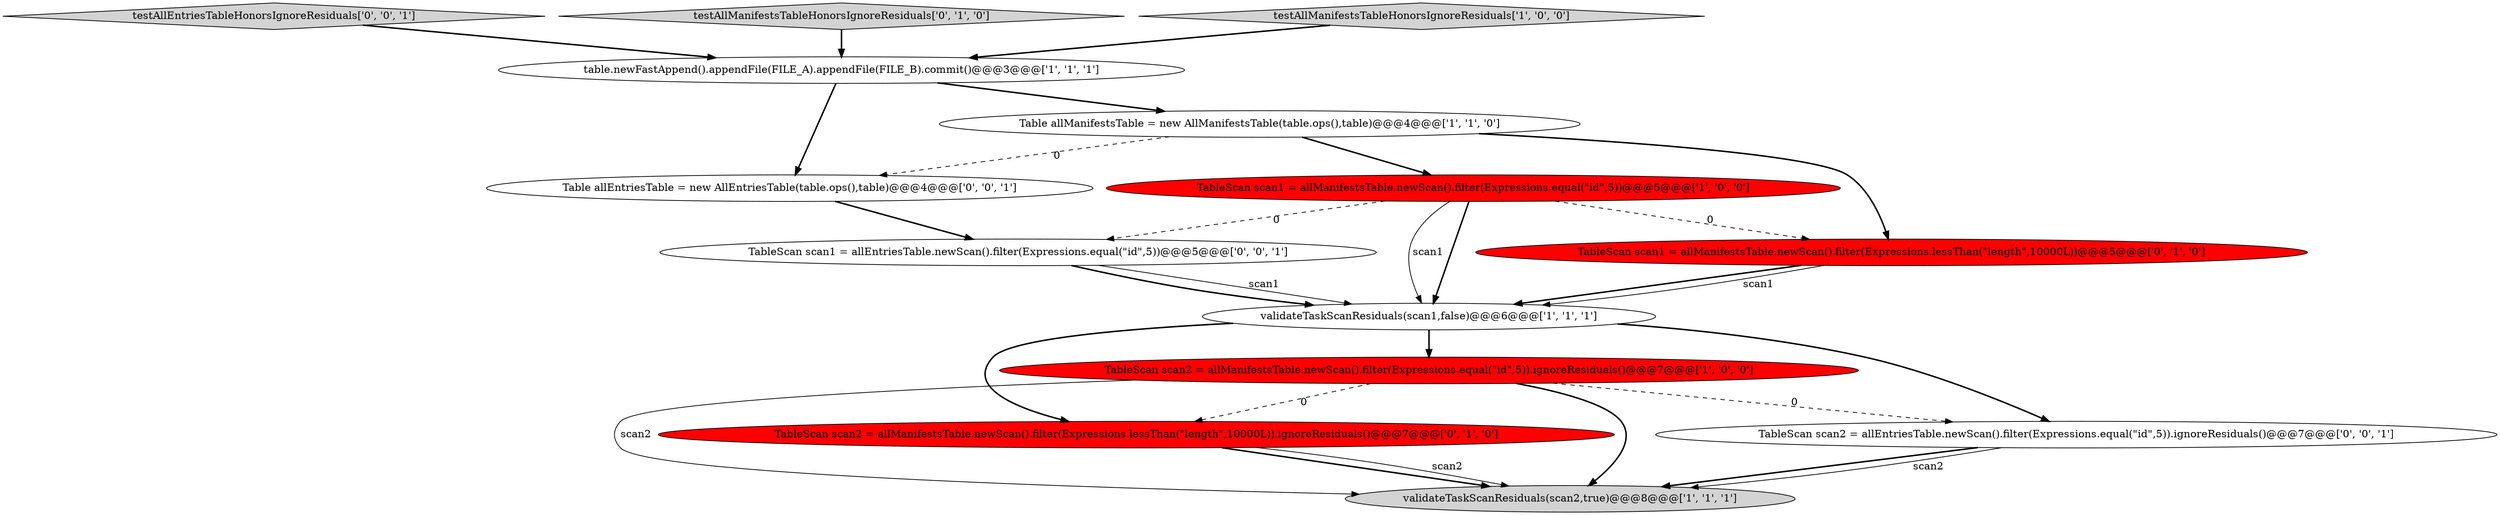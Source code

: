 digraph {
10 [style = filled, label = "Table allEntriesTable = new AllEntriesTable(table.ops(),table)@@@4@@@['0', '0', '1']", fillcolor = white, shape = ellipse image = "AAA0AAABBB3BBB"];
1 [style = filled, label = "validateTaskScanResiduals(scan2,true)@@@8@@@['1', '1', '1']", fillcolor = lightgray, shape = ellipse image = "AAA0AAABBB1BBB"];
2 [style = filled, label = "TableScan scan2 = allManifestsTable.newScan().filter(Expressions.equal(\"id\",5)).ignoreResiduals()@@@7@@@['1', '0', '0']", fillcolor = red, shape = ellipse image = "AAA1AAABBB1BBB"];
12 [style = filled, label = "TableScan scan1 = allEntriesTable.newScan().filter(Expressions.equal(\"id\",5))@@@5@@@['0', '0', '1']", fillcolor = white, shape = ellipse image = "AAA0AAABBB3BBB"];
7 [style = filled, label = "TableScan scan2 = allManifestsTable.newScan().filter(Expressions.lessThan(\"length\",10000L)).ignoreResiduals()@@@7@@@['0', '1', '0']", fillcolor = red, shape = ellipse image = "AAA1AAABBB2BBB"];
0 [style = filled, label = "validateTaskScanResiduals(scan1,false)@@@6@@@['1', '1', '1']", fillcolor = white, shape = ellipse image = "AAA0AAABBB1BBB"];
13 [style = filled, label = "testAllEntriesTableHonorsIgnoreResiduals['0', '0', '1']", fillcolor = lightgray, shape = diamond image = "AAA0AAABBB3BBB"];
4 [style = filled, label = "table.newFastAppend().appendFile(FILE_A).appendFile(FILE_B).commit()@@@3@@@['1', '1', '1']", fillcolor = white, shape = ellipse image = "AAA0AAABBB1BBB"];
8 [style = filled, label = "testAllManifestsTableHonorsIgnoreResiduals['0', '1', '0']", fillcolor = lightgray, shape = diamond image = "AAA0AAABBB2BBB"];
3 [style = filled, label = "Table allManifestsTable = new AllManifestsTable(table.ops(),table)@@@4@@@['1', '1', '0']", fillcolor = white, shape = ellipse image = "AAA0AAABBB1BBB"];
9 [style = filled, label = "TableScan scan1 = allManifestsTable.newScan().filter(Expressions.lessThan(\"length\",10000L))@@@5@@@['0', '1', '0']", fillcolor = red, shape = ellipse image = "AAA1AAABBB2BBB"];
6 [style = filled, label = "TableScan scan1 = allManifestsTable.newScan().filter(Expressions.equal(\"id\",5))@@@5@@@['1', '0', '0']", fillcolor = red, shape = ellipse image = "AAA1AAABBB1BBB"];
11 [style = filled, label = "TableScan scan2 = allEntriesTable.newScan().filter(Expressions.equal(\"id\",5)).ignoreResiduals()@@@7@@@['0', '0', '1']", fillcolor = white, shape = ellipse image = "AAA0AAABBB3BBB"];
5 [style = filled, label = "testAllManifestsTableHonorsIgnoreResiduals['1', '0', '0']", fillcolor = lightgray, shape = diamond image = "AAA0AAABBB1BBB"];
4->10 [style = bold, label=""];
4->3 [style = bold, label=""];
7->1 [style = bold, label=""];
9->0 [style = bold, label=""];
12->0 [style = solid, label="scan1"];
11->1 [style = bold, label=""];
2->1 [style = bold, label=""];
9->0 [style = solid, label="scan1"];
0->2 [style = bold, label=""];
6->9 [style = dashed, label="0"];
0->11 [style = bold, label=""];
3->6 [style = bold, label=""];
6->0 [style = bold, label=""];
2->7 [style = dashed, label="0"];
12->0 [style = bold, label=""];
0->7 [style = bold, label=""];
6->12 [style = dashed, label="0"];
3->9 [style = bold, label=""];
10->12 [style = bold, label=""];
6->0 [style = solid, label="scan1"];
11->1 [style = solid, label="scan2"];
5->4 [style = bold, label=""];
2->11 [style = dashed, label="0"];
3->10 [style = dashed, label="0"];
8->4 [style = bold, label=""];
7->1 [style = solid, label="scan2"];
2->1 [style = solid, label="scan2"];
13->4 [style = bold, label=""];
}
